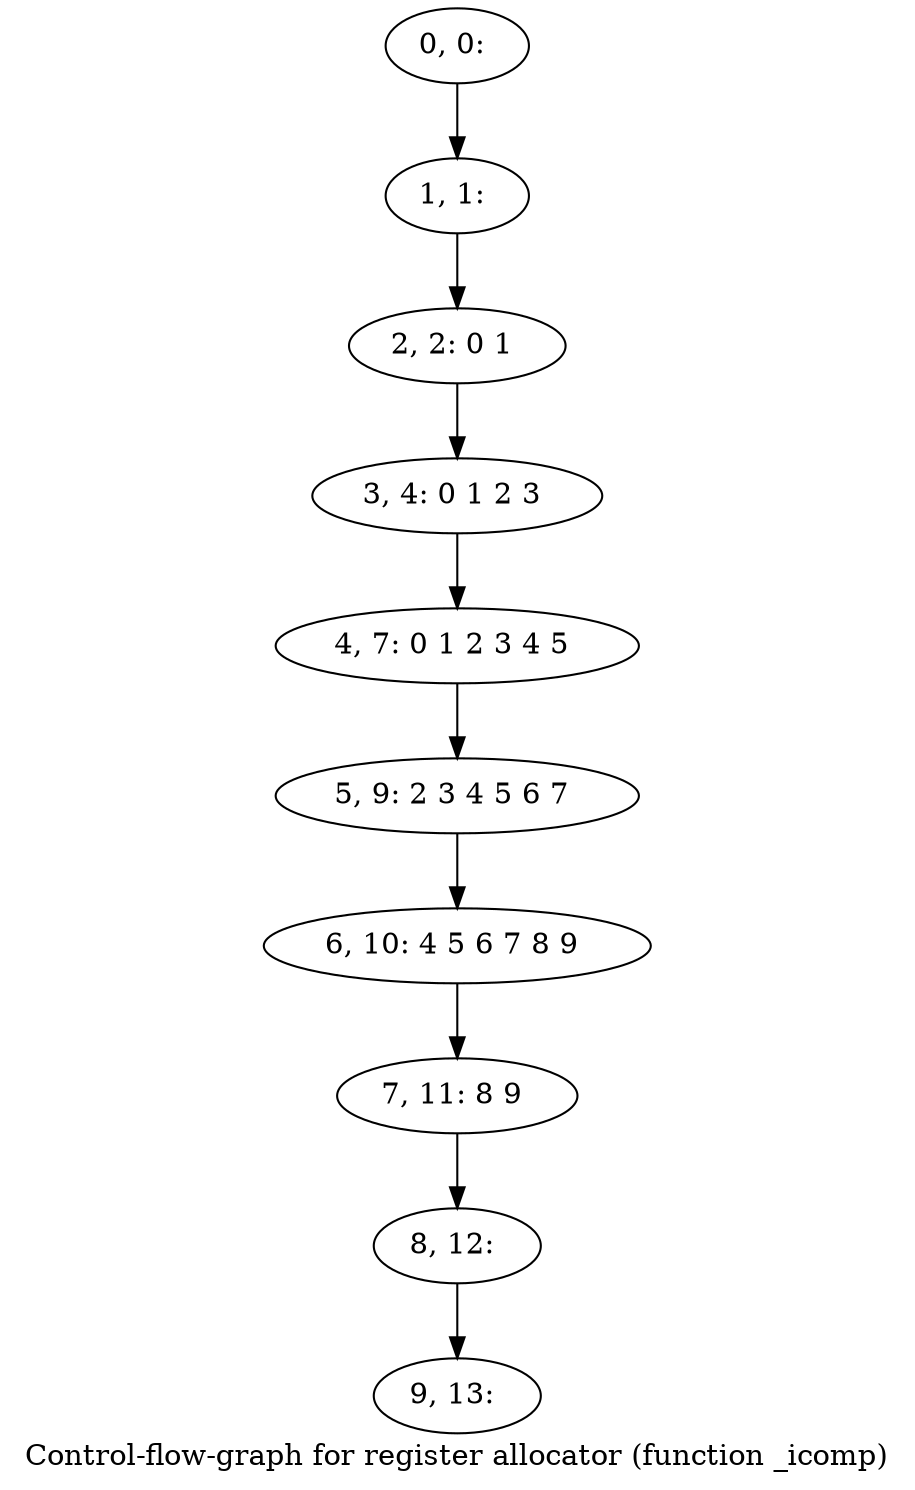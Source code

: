 digraph G {
graph [label="Control-flow-graph for register allocator (function _icomp)"]
0[label="0, 0: "];
1[label="1, 1: "];
2[label="2, 2: 0 1 "];
3[label="3, 4: 0 1 2 3 "];
4[label="4, 7: 0 1 2 3 4 5 "];
5[label="5, 9: 2 3 4 5 6 7 "];
6[label="6, 10: 4 5 6 7 8 9 "];
7[label="7, 11: 8 9 "];
8[label="8, 12: "];
9[label="9, 13: "];
0->1 ;
1->2 ;
2->3 ;
3->4 ;
4->5 ;
5->6 ;
6->7 ;
7->8 ;
8->9 ;
}
